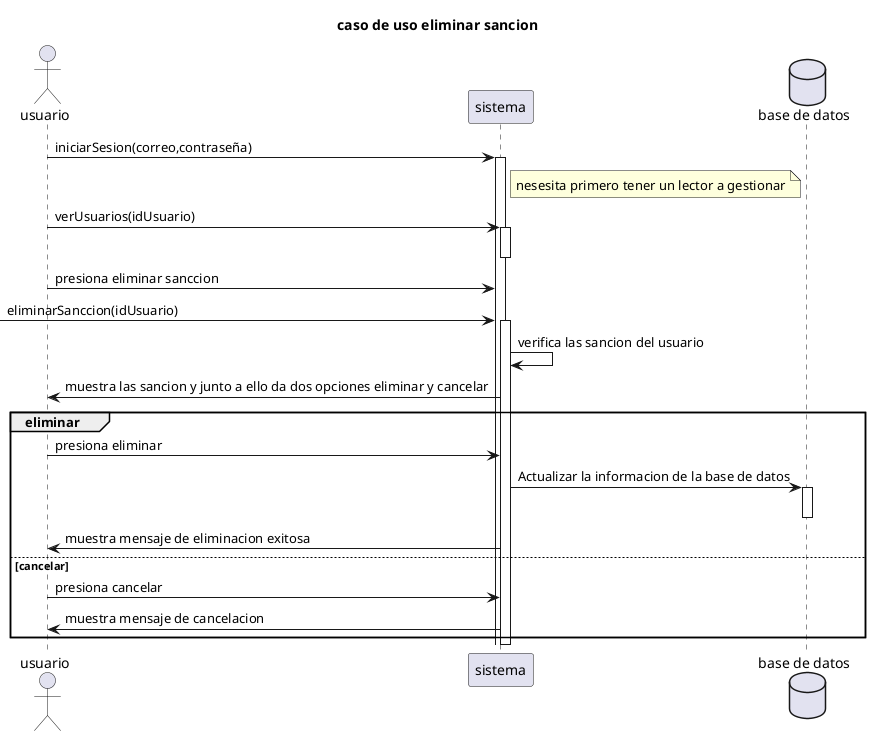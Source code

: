 @startuml
title caso de uso eliminar sancion

actor "usuario" as u
participant "sistema" as s
database "base de datos" as db

u -> s:iniciarSesion(correo,contraseña)
activate s
note right of s
    nesesita primero tener un lector a gestionar
end note
u -> s:verUsuarios(idUsuario)
activate s
deactivate  s

u -> s:presiona eliminar sanccion
-> s:eliminarSanccion(idUsuario)
activate s
s -> s:verifica las sancion del usuario
s -> u:muestra las sancion y junto a ello da dos opciones eliminar y cancelar
group eliminar
    u -> s:presiona eliminar
    s -> db:Actualizar la informacion de la base de datos
    activate db
    deactivate db
    s -> u:muestra mensaje de eliminacion exitosa
else cancelar
    u -> s:presiona cancelar
    s -> u:muestra mensaje de cancelacion

end


deactivate s
@enduml